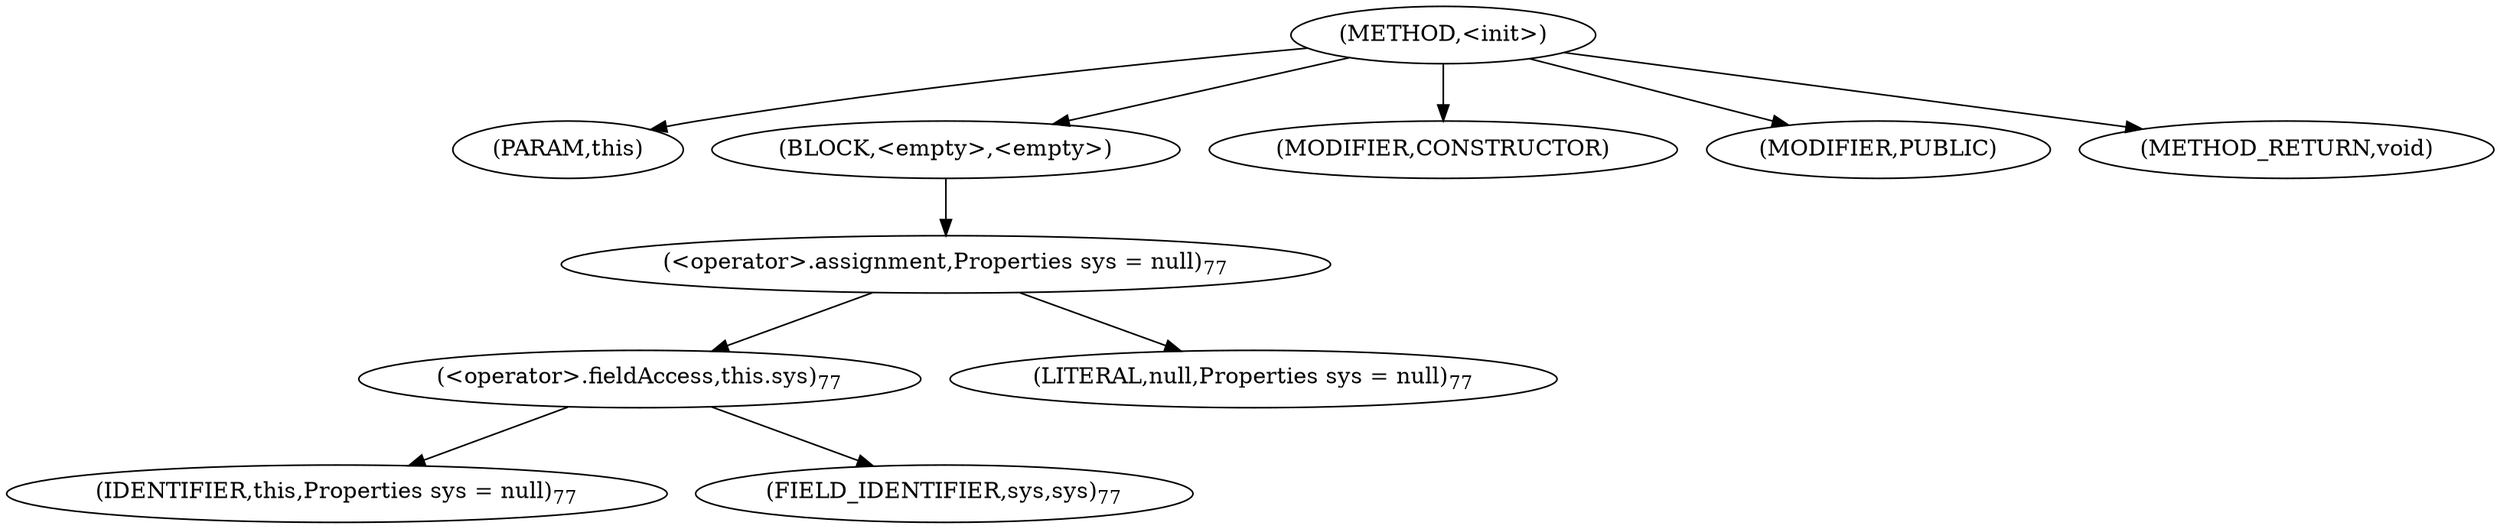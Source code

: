 digraph "&lt;init&gt;" {  
"240" [label = <(METHOD,&lt;init&gt;)> ]
"241" [label = <(PARAM,this)> ]
"242" [label = <(BLOCK,&lt;empty&gt;,&lt;empty&gt;)> ]
"243" [label = <(&lt;operator&gt;.assignment,Properties sys = null)<SUB>77</SUB>> ]
"244" [label = <(&lt;operator&gt;.fieldAccess,this.sys)<SUB>77</SUB>> ]
"245" [label = <(IDENTIFIER,this,Properties sys = null)<SUB>77</SUB>> ]
"246" [label = <(FIELD_IDENTIFIER,sys,sys)<SUB>77</SUB>> ]
"247" [label = <(LITERAL,null,Properties sys = null)<SUB>77</SUB>> ]
"248" [label = <(MODIFIER,CONSTRUCTOR)> ]
"249" [label = <(MODIFIER,PUBLIC)> ]
"250" [label = <(METHOD_RETURN,void)> ]
  "240" -> "241" 
  "240" -> "242" 
  "240" -> "248" 
  "240" -> "249" 
  "240" -> "250" 
  "242" -> "243" 
  "243" -> "244" 
  "243" -> "247" 
  "244" -> "245" 
  "244" -> "246" 
}
